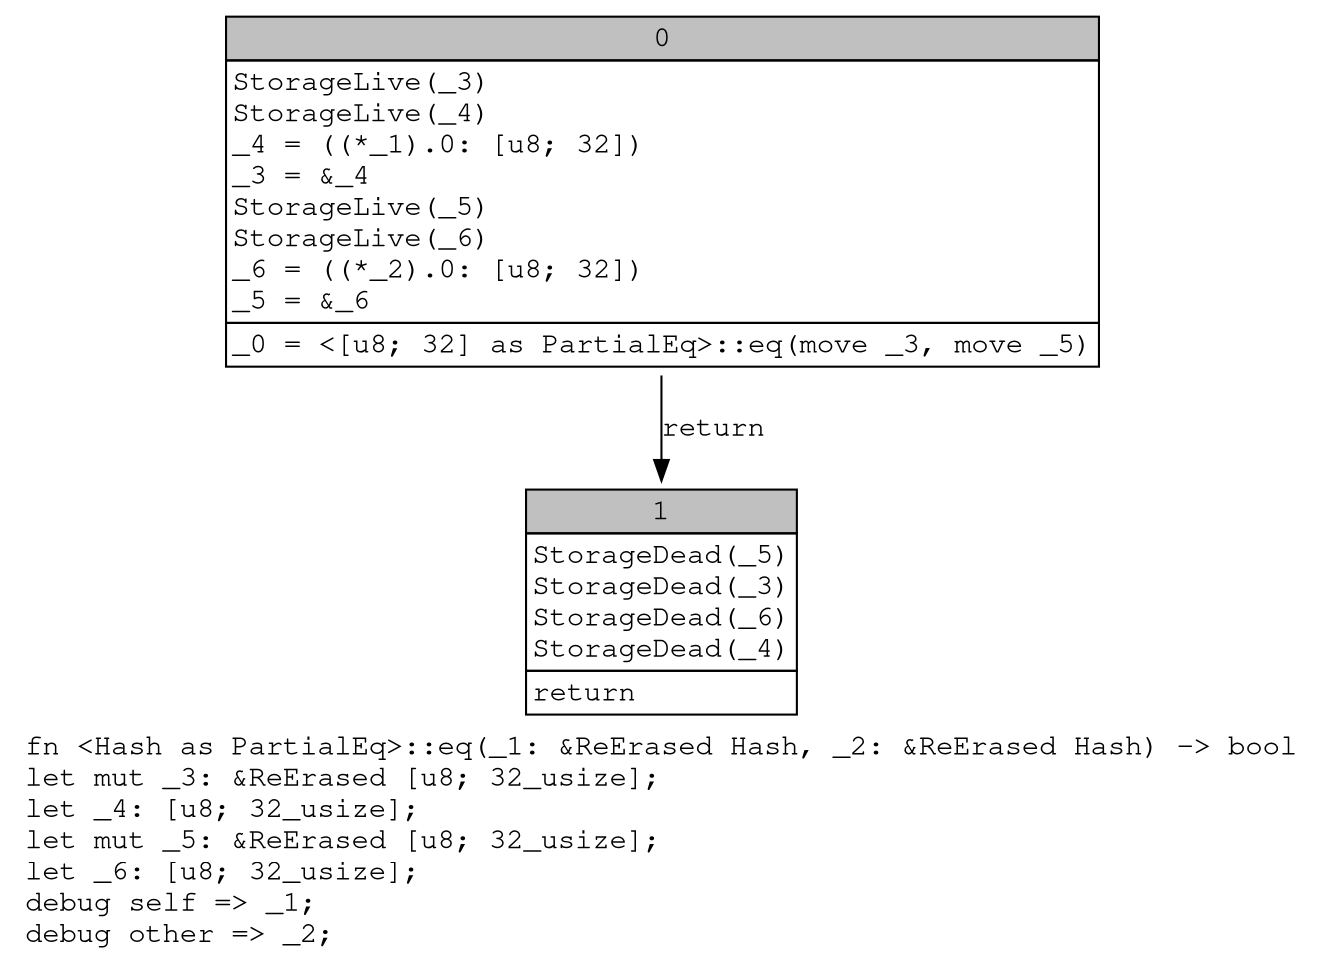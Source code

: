 digraph Mir_0_104 {
    graph [fontname="Courier, monospace"];
    node [fontname="Courier, monospace"];
    edge [fontname="Courier, monospace"];
    label=<fn &lt;Hash as PartialEq&gt;::eq(_1: &amp;ReErased Hash, _2: &amp;ReErased Hash) -&gt; bool<br align="left"/>let mut _3: &amp;ReErased [u8; 32_usize];<br align="left"/>let _4: [u8; 32_usize];<br align="left"/>let mut _5: &amp;ReErased [u8; 32_usize];<br align="left"/>let _6: [u8; 32_usize];<br align="left"/>debug self =&gt; _1;<br align="left"/>debug other =&gt; _2;<br align="left"/>>;
    bb0__0_104 [shape="none", label=<<table border="0" cellborder="1" cellspacing="0"><tr><td bgcolor="gray" align="center" colspan="1">0</td></tr><tr><td align="left" balign="left">StorageLive(_3)<br/>StorageLive(_4)<br/>_4 = ((*_1).0: [u8; 32])<br/>_3 = &amp;_4<br/>StorageLive(_5)<br/>StorageLive(_6)<br/>_6 = ((*_2).0: [u8; 32])<br/>_5 = &amp;_6<br/></td></tr><tr><td align="left">_0 = &lt;[u8; 32] as PartialEq&gt;::eq(move _3, move _5)</td></tr></table>>];
    bb1__0_104 [shape="none", label=<<table border="0" cellborder="1" cellspacing="0"><tr><td bgcolor="gray" align="center" colspan="1">1</td></tr><tr><td align="left" balign="left">StorageDead(_5)<br/>StorageDead(_3)<br/>StorageDead(_6)<br/>StorageDead(_4)<br/></td></tr><tr><td align="left">return</td></tr></table>>];
    bb0__0_104 -> bb1__0_104 [label="return"];
}
